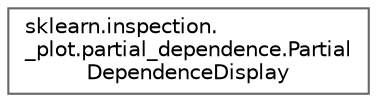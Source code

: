 digraph "Graphical Class Hierarchy"
{
 // LATEX_PDF_SIZE
  bgcolor="transparent";
  edge [fontname=Helvetica,fontsize=10,labelfontname=Helvetica,labelfontsize=10];
  node [fontname=Helvetica,fontsize=10,shape=box,height=0.2,width=0.4];
  rankdir="LR";
  Node0 [id="Node000000",label="sklearn.inspection.\l_plot.partial_dependence.Partial\lDependenceDisplay",height=0.2,width=0.4,color="grey40", fillcolor="white", style="filled",URL="$d3/d25/classsklearn_1_1inspection_1_1__plot_1_1partial__dependence_1_1PartialDependenceDisplay.html",tooltip=" "];
}
